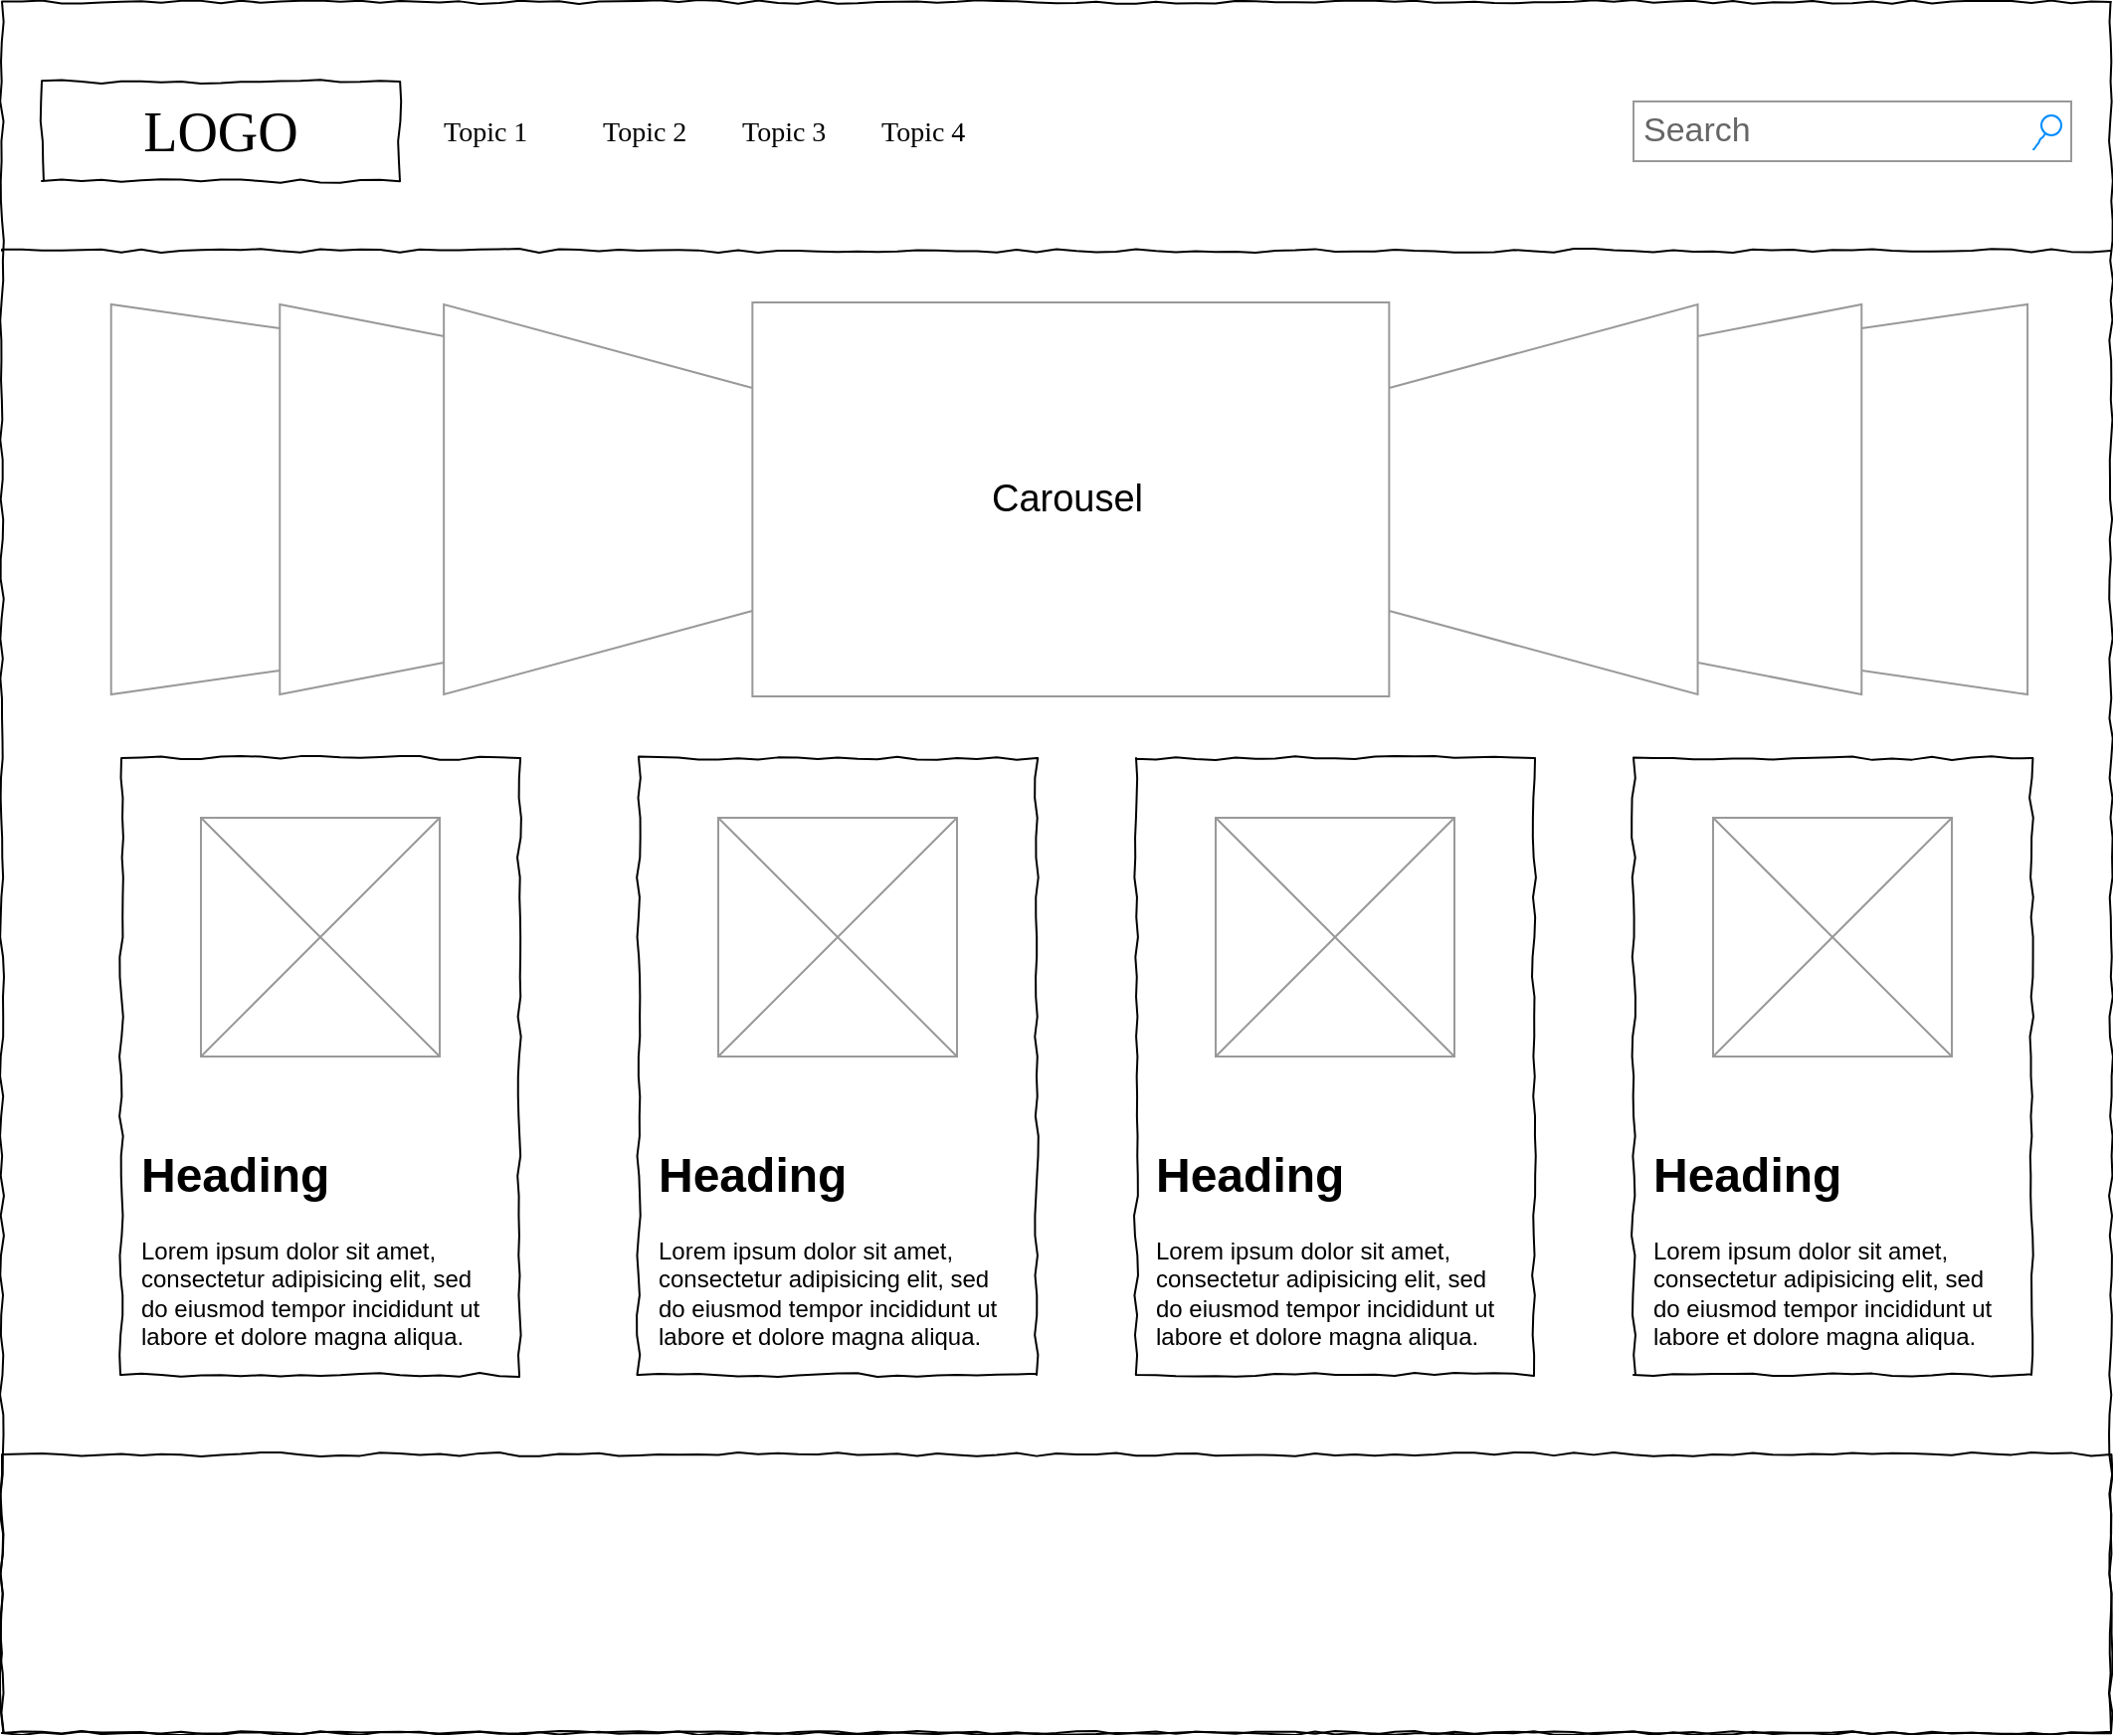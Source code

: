 <mxfile version="20.6.0" type="device"><diagram name="Page-1" id="03018318-947c-dd8e-b7a3-06fadd420f32"><mxGraphModel dx="1673" dy="838" grid="1" gridSize="10" guides="1" tooltips="1" connect="1" arrows="1" fold="1" page="1" pageScale="1" pageWidth="1100" pageHeight="850" background="none" math="0" shadow="0"><root><mxCell id="0"/><mxCell id="1" parent="0"/><mxCell id="677b7b8949515195-1" value="" style="whiteSpace=wrap;html=1;rounded=0;shadow=0;labelBackgroundColor=none;strokeColor=#000000;strokeWidth=1;fillColor=none;fontFamily=Verdana;fontSize=12;fontColor=#000000;align=center;comic=1;" parent="1" vertex="1"><mxGeometry x="20" y="20" width="1060" height="870" as="geometry"/></mxCell><mxCell id="677b7b8949515195-2" value="LOGO" style="whiteSpace=wrap;html=1;rounded=0;shadow=0;labelBackgroundColor=none;strokeWidth=1;fontFamily=Verdana;fontSize=28;align=center;comic=1;" parent="1" vertex="1"><mxGeometry x="40" y="60" width="180" height="50" as="geometry"/></mxCell><mxCell id="677b7b8949515195-3" value="Search" style="strokeWidth=1;shadow=0;dashed=0;align=center;html=1;shape=mxgraph.mockup.forms.searchBox;strokeColor=#999999;mainText=;strokeColor2=#008cff;fontColor=#666666;fontSize=17;align=left;spacingLeft=3;rounded=0;labelBackgroundColor=none;comic=1;" parent="1" vertex="1"><mxGeometry x="840" y="70" width="220" height="30" as="geometry"/></mxCell><mxCell id="677b7b8949515195-4" value="Topic 1" style="text;html=1;points=[];align=left;verticalAlign=top;spacingTop=-4;fontSize=14;fontFamily=Verdana" parent="1" vertex="1"><mxGeometry x="240" y="75" width="60" height="20" as="geometry"/></mxCell><mxCell id="677b7b8949515195-5" value="Topic 2" style="text;html=1;points=[];align=left;verticalAlign=top;spacingTop=-4;fontSize=14;fontFamily=Verdana" parent="1" vertex="1"><mxGeometry x="320" y="75" width="60" height="20" as="geometry"/></mxCell><mxCell id="677b7b8949515195-6" value="Topic 3" style="text;html=1;points=[];align=left;verticalAlign=top;spacingTop=-4;fontSize=14;fontFamily=Verdana" parent="1" vertex="1"><mxGeometry x="390" y="75" width="60" height="20" as="geometry"/></mxCell><mxCell id="677b7b8949515195-7" value="Topic 4" style="text;html=1;points=[];align=left;verticalAlign=top;spacingTop=-4;fontSize=14;fontFamily=Verdana" parent="1" vertex="1"><mxGeometry x="460" y="75" width="60" height="20" as="geometry"/></mxCell><mxCell id="677b7b8949515195-9" value="" style="line;strokeWidth=1;html=1;rounded=0;shadow=0;labelBackgroundColor=none;fillColor=none;fontFamily=Verdana;fontSize=14;fontColor=#000000;align=center;comic=1;" parent="1" vertex="1"><mxGeometry x="20" y="140" width="1060" height="10" as="geometry"/></mxCell><mxCell id="eToR8A_ljy1BhuqyR-c3-97" value="" style="whiteSpace=wrap;html=1;rounded=0;shadow=0;labelBackgroundColor=none;strokeWidth=1;fillColor=none;fontFamily=Verdana;fontSize=12;align=center;comic=1;" parent="1" vertex="1"><mxGeometry x="20" y="750" width="1060" height="140" as="geometry"/></mxCell><mxCell id="6XGkSqvM_98gfbw-2L58-1" value="" style="verticalLabelPosition=bottom;shadow=0;dashed=0;align=center;html=1;verticalAlign=top;strokeWidth=1;shape=mxgraph.mockup.navigation.coverFlow;strokeColor=#999999;" vertex="1" parent="1"><mxGeometry x="70" y="170" width="970" height="200" as="geometry"/></mxCell><mxCell id="6XGkSqvM_98gfbw-2L58-4" value="" style="group" vertex="1" connectable="0" parent="1"><mxGeometry x="80" y="400" width="200" height="310" as="geometry"/></mxCell><mxCell id="eToR8A_ljy1BhuqyR-c3-34" value="" style="whiteSpace=wrap;html=1;rounded=0;shadow=0;labelBackgroundColor=none;strokeWidth=1;fillColor=none;fontFamily=Verdana;fontSize=12;align=center;comic=1;" parent="6XGkSqvM_98gfbw-2L58-4" vertex="1"><mxGeometry width="200" height="310" as="geometry"/></mxCell><mxCell id="eToR8A_ljy1BhuqyR-c3-69" value="&lt;h1&gt;Heading&lt;/h1&gt;&lt;p&gt;Lorem ipsum dolor sit amet, consectetur adipisicing elit, sed do eiusmod tempor incididunt ut labore et dolore magna aliqua.&lt;/p&gt;" style="text;html=1;strokeColor=none;fillColor=none;spacing=5;spacingTop=-20;whiteSpace=wrap;overflow=hidden;rounded=0;" parent="6XGkSqvM_98gfbw-2L58-4" vertex="1"><mxGeometry x="5" y="190" width="190" height="120" as="geometry"/></mxCell><mxCell id="6XGkSqvM_98gfbw-2L58-3" value="" style="verticalLabelPosition=bottom;shadow=0;dashed=0;align=center;html=1;verticalAlign=top;strokeWidth=1;shape=mxgraph.mockup.graphics.simpleIcon;strokeColor=#999999;" vertex="1" parent="6XGkSqvM_98gfbw-2L58-4"><mxGeometry x="40" y="30" width="120" height="120" as="geometry"/></mxCell><mxCell id="6XGkSqvM_98gfbw-2L58-5" value="" style="group" vertex="1" connectable="0" parent="1"><mxGeometry x="840" y="400" width="200" height="310" as="geometry"/></mxCell><mxCell id="6XGkSqvM_98gfbw-2L58-6" value="" style="whiteSpace=wrap;html=1;rounded=0;shadow=0;labelBackgroundColor=none;strokeWidth=1;fillColor=none;fontFamily=Verdana;fontSize=12;align=center;comic=1;" vertex="1" parent="6XGkSqvM_98gfbw-2L58-5"><mxGeometry width="200" height="310" as="geometry"/></mxCell><mxCell id="6XGkSqvM_98gfbw-2L58-7" value="&lt;h1&gt;Heading&lt;/h1&gt;&lt;p&gt;Lorem ipsum dolor sit amet, consectetur adipisicing elit, sed do eiusmod tempor incididunt ut labore et dolore magna aliqua.&lt;/p&gt;" style="text;html=1;strokeColor=none;fillColor=none;spacing=5;spacingTop=-20;whiteSpace=wrap;overflow=hidden;rounded=0;" vertex="1" parent="6XGkSqvM_98gfbw-2L58-5"><mxGeometry x="5" y="190" width="190" height="120" as="geometry"/></mxCell><mxCell id="6XGkSqvM_98gfbw-2L58-8" value="" style="verticalLabelPosition=bottom;shadow=0;dashed=0;align=center;html=1;verticalAlign=top;strokeWidth=1;shape=mxgraph.mockup.graphics.simpleIcon;strokeColor=#999999;" vertex="1" parent="6XGkSqvM_98gfbw-2L58-5"><mxGeometry x="40" y="30" width="120" height="120" as="geometry"/></mxCell><mxCell id="6XGkSqvM_98gfbw-2L58-9" value="" style="group" vertex="1" connectable="0" parent="1"><mxGeometry x="340" y="400" width="200" height="310" as="geometry"/></mxCell><mxCell id="6XGkSqvM_98gfbw-2L58-10" value="" style="whiteSpace=wrap;html=1;rounded=0;shadow=0;labelBackgroundColor=none;strokeWidth=1;fillColor=none;fontFamily=Verdana;fontSize=12;align=center;comic=1;" vertex="1" parent="6XGkSqvM_98gfbw-2L58-9"><mxGeometry width="200" height="310" as="geometry"/></mxCell><mxCell id="6XGkSqvM_98gfbw-2L58-11" value="&lt;h1&gt;Heading&lt;/h1&gt;&lt;p&gt;Lorem ipsum dolor sit amet, consectetur adipisicing elit, sed do eiusmod tempor incididunt ut labore et dolore magna aliqua.&lt;/p&gt;" style="text;html=1;strokeColor=none;fillColor=none;spacing=5;spacingTop=-20;whiteSpace=wrap;overflow=hidden;rounded=0;" vertex="1" parent="6XGkSqvM_98gfbw-2L58-9"><mxGeometry x="5" y="190" width="190" height="120" as="geometry"/></mxCell><mxCell id="6XGkSqvM_98gfbw-2L58-12" value="" style="verticalLabelPosition=bottom;shadow=0;dashed=0;align=center;html=1;verticalAlign=top;strokeWidth=1;shape=mxgraph.mockup.graphics.simpleIcon;strokeColor=#999999;" vertex="1" parent="6XGkSqvM_98gfbw-2L58-9"><mxGeometry x="40" y="30" width="120" height="120" as="geometry"/></mxCell><mxCell id="6XGkSqvM_98gfbw-2L58-13" value="" style="group" vertex="1" connectable="0" parent="1"><mxGeometry x="590" y="400" width="200" height="310" as="geometry"/></mxCell><mxCell id="6XGkSqvM_98gfbw-2L58-14" value="" style="whiteSpace=wrap;html=1;rounded=0;shadow=0;labelBackgroundColor=none;strokeWidth=1;fillColor=none;fontFamily=Verdana;fontSize=12;align=center;comic=1;" vertex="1" parent="6XGkSqvM_98gfbw-2L58-13"><mxGeometry width="200" height="310" as="geometry"/></mxCell><mxCell id="6XGkSqvM_98gfbw-2L58-15" value="&lt;h1&gt;Heading&lt;/h1&gt;&lt;p&gt;Lorem ipsum dolor sit amet, consectetur adipisicing elit, sed do eiusmod tempor incididunt ut labore et dolore magna aliqua.&lt;/p&gt;" style="text;html=1;strokeColor=none;fillColor=none;spacing=5;spacingTop=-20;whiteSpace=wrap;overflow=hidden;rounded=0;" vertex="1" parent="6XGkSqvM_98gfbw-2L58-13"><mxGeometry x="5" y="190" width="190" height="120" as="geometry"/></mxCell><mxCell id="6XGkSqvM_98gfbw-2L58-16" value="" style="verticalLabelPosition=bottom;shadow=0;dashed=0;align=center;html=1;verticalAlign=top;strokeWidth=1;shape=mxgraph.mockup.graphics.simpleIcon;strokeColor=#999999;" vertex="1" parent="6XGkSqvM_98gfbw-2L58-13"><mxGeometry x="40" y="30" width="120" height="120" as="geometry"/></mxCell><mxCell id="6XGkSqvM_98gfbw-2L58-17" value="&lt;font style=&quot;font-size: 19px;&quot;&gt;Carousel&lt;/font&gt;" style="text;html=1;strokeColor=none;fillColor=none;align=center;verticalAlign=middle;whiteSpace=wrap;rounded=0;" vertex="1" parent="1"><mxGeometry x="487.5" y="242.5" width="135" height="55" as="geometry"/></mxCell></root></mxGraphModel></diagram></mxfile>